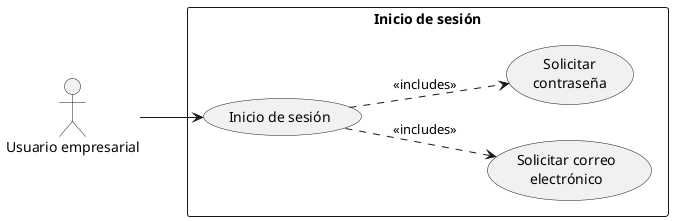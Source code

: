 @startuml usecase1
left to right direction

actor "Usuario empresarial" as user

rectangle "Inicio de sesión" {
    usecase "Inicio de sesión" as UC1
    usecase "Solicitar correo\nelectrónico" as UC2
    usecase "Solicitar\ncontraseña" as UC3
}

UC1 ..> UC2 : <<includes>>
UC1 ..> UC3 : <<includes>>

user --> UC1

@enduml

@startuml sequence1

participant User as user
participant "Login Box" as lbox
participant "REST Server" as rsv
participant "DB Server" as db

user -> lbox : Credenciales de acceso
activate lbox
lbox -> rsv : verifyUser\n(email, password)
activate rsv
rsv -> db : email, password\ncoinciden?
activate db
rsv <-- db : Sí
deactivate db
lbox <-- rsv : Autenticación exitosa
deactivate rsv
user <-- lbox : Acceso a la página
deactivate lbox

@enduml